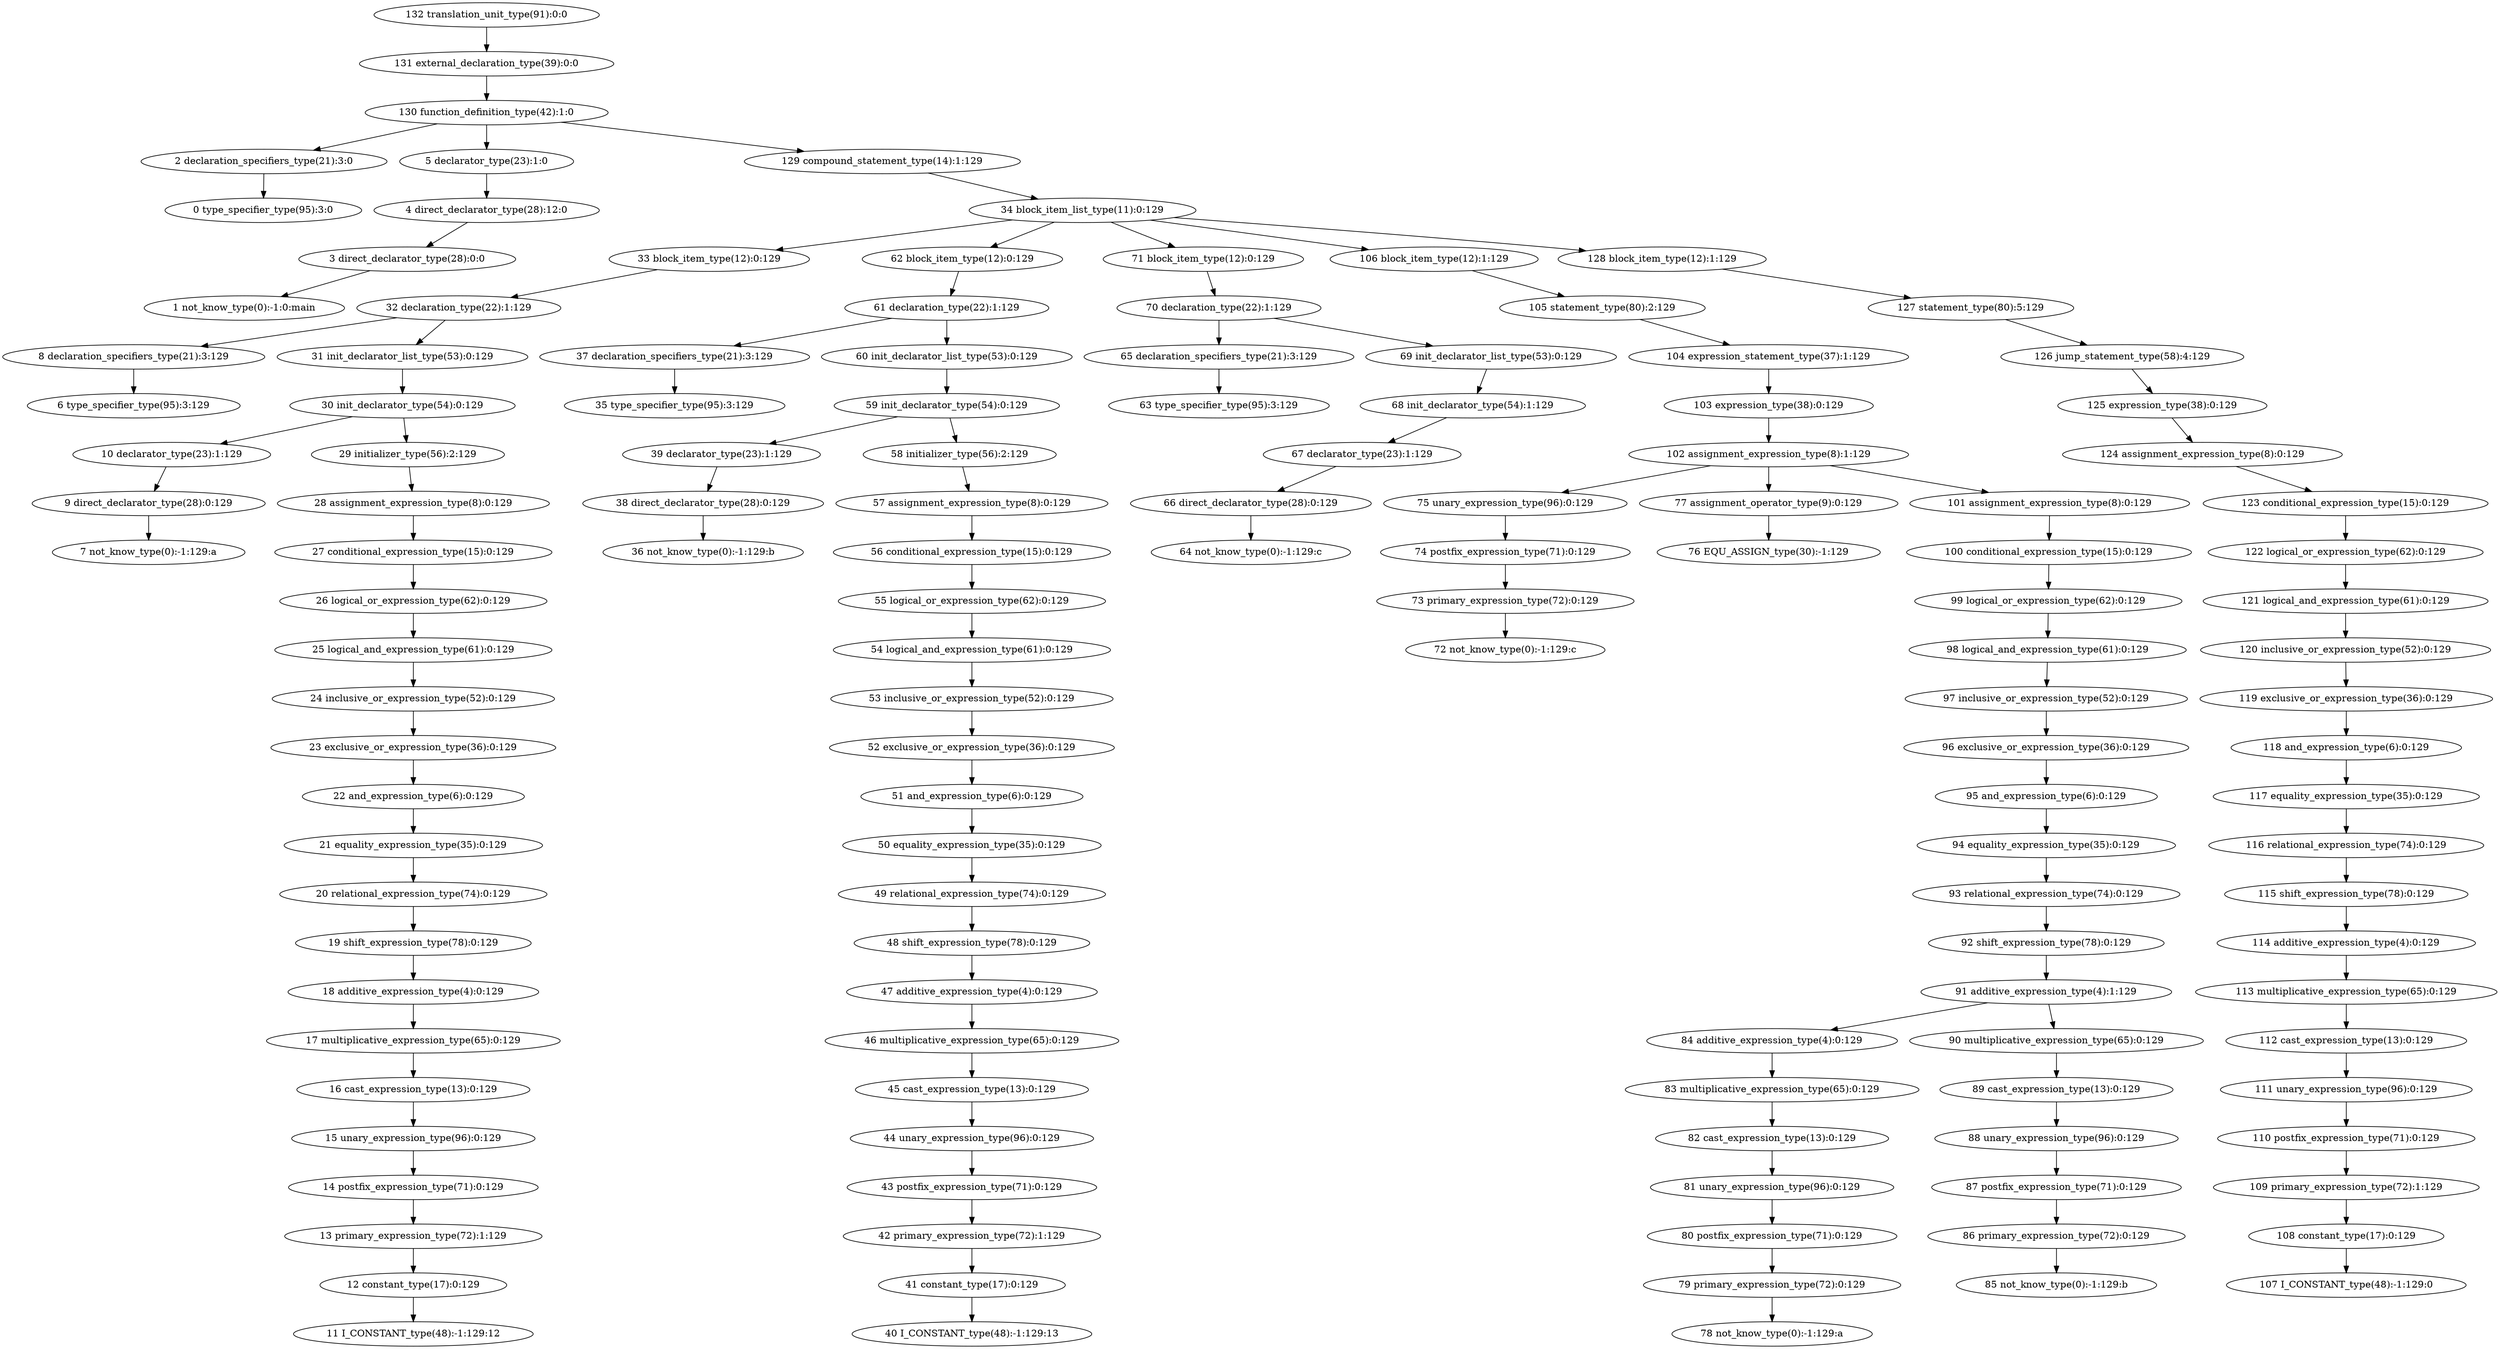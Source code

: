 digraph G{
132[label="132 translation_unit_type(91):0:0"];
131[label="131 external_declaration_type(39):0:0"];
132->131;
131[label="131 external_declaration_type(39):0:0"];
130[label="130 function_definition_type(42):1:0"];
131->130;
130[label="130 function_definition_type(42):1:0"];
2[label="2 declaration_specifiers_type(21):3:0"];
130->2;
2[label="2 declaration_specifiers_type(21):3:0"];
0[label="0 type_specifier_type(95):3:0"];
2->0;
0[label="0 type_specifier_type(95):3:0"];
5[label="5 declarator_type(23):1:0"];
130->5;
5[label="5 declarator_type(23):1:0"];
4[label="4 direct_declarator_type(28):12:0"];
5->4;
4[label="4 direct_declarator_type(28):12:0"];
3[label="3 direct_declarator_type(28):0:0"];
4->3;
3[label="3 direct_declarator_type(28):0:0"];
1[label="1 not_know_type(0):-1:0:main"];
3->1;
1[label="1 not_know_type(0):-1:0:main"];
129[label="129 compound_statement_type(14):1:129"];
130->129;
129[label="129 compound_statement_type(14):1:129"];
34[label="34 block_item_list_type(11):0:129"];
129->34;
34[label="34 block_item_list_type(11):0:129"];
33[label="33 block_item_type(12):0:129"];
34->33;
33[label="33 block_item_type(12):0:129"];
32[label="32 declaration_type(22):1:129"];
33->32;
32[label="32 declaration_type(22):1:129"];
8[label="8 declaration_specifiers_type(21):3:129"];
32->8;
8[label="8 declaration_specifiers_type(21):3:129"];
6[label="6 type_specifier_type(95):3:129"];
8->6;
6[label="6 type_specifier_type(95):3:129"];
31[label="31 init_declarator_list_type(53):0:129"];
32->31;
31[label="31 init_declarator_list_type(53):0:129"];
30[label="30 init_declarator_type(54):0:129"];
31->30;
30[label="30 init_declarator_type(54):0:129"];
10[label="10 declarator_type(23):1:129"];
30->10;
10[label="10 declarator_type(23):1:129"];
9[label="9 direct_declarator_type(28):0:129"];
10->9;
9[label="9 direct_declarator_type(28):0:129"];
7[label="7 not_know_type(0):-1:129:a"];
9->7;
7[label="7 not_know_type(0):-1:129:a"];
29[label="29 initializer_type(56):2:129"];
30->29;
29[label="29 initializer_type(56):2:129"];
28[label="28 assignment_expression_type(8):0:129"];
29->28;
28[label="28 assignment_expression_type(8):0:129"];
27[label="27 conditional_expression_type(15):0:129"];
28->27;
27[label="27 conditional_expression_type(15):0:129"];
26[label="26 logical_or_expression_type(62):0:129"];
27->26;
26[label="26 logical_or_expression_type(62):0:129"];
25[label="25 logical_and_expression_type(61):0:129"];
26->25;
25[label="25 logical_and_expression_type(61):0:129"];
24[label="24 inclusive_or_expression_type(52):0:129"];
25->24;
24[label="24 inclusive_or_expression_type(52):0:129"];
23[label="23 exclusive_or_expression_type(36):0:129"];
24->23;
23[label="23 exclusive_or_expression_type(36):0:129"];
22[label="22 and_expression_type(6):0:129"];
23->22;
22[label="22 and_expression_type(6):0:129"];
21[label="21 equality_expression_type(35):0:129"];
22->21;
21[label="21 equality_expression_type(35):0:129"];
20[label="20 relational_expression_type(74):0:129"];
21->20;
20[label="20 relational_expression_type(74):0:129"];
19[label="19 shift_expression_type(78):0:129"];
20->19;
19[label="19 shift_expression_type(78):0:129"];
18[label="18 additive_expression_type(4):0:129"];
19->18;
18[label="18 additive_expression_type(4):0:129"];
17[label="17 multiplicative_expression_type(65):0:129"];
18->17;
17[label="17 multiplicative_expression_type(65):0:129"];
16[label="16 cast_expression_type(13):0:129"];
17->16;
16[label="16 cast_expression_type(13):0:129"];
15[label="15 unary_expression_type(96):0:129"];
16->15;
15[label="15 unary_expression_type(96):0:129"];
14[label="14 postfix_expression_type(71):0:129"];
15->14;
14[label="14 postfix_expression_type(71):0:129"];
13[label="13 primary_expression_type(72):1:129"];
14->13;
13[label="13 primary_expression_type(72):1:129"];
12[label="12 constant_type(17):0:129"];
13->12;
12[label="12 constant_type(17):0:129"];
11[label="11 I_CONSTANT_type(48):-1:129:12"];
12->11;
11[label="11 I_CONSTANT_type(48):-1:129:12"];
62[label="62 block_item_type(12):0:129"];
34->62;
62[label="62 block_item_type(12):0:129"];
61[label="61 declaration_type(22):1:129"];
62->61;
61[label="61 declaration_type(22):1:129"];
37[label="37 declaration_specifiers_type(21):3:129"];
61->37;
37[label="37 declaration_specifiers_type(21):3:129"];
35[label="35 type_specifier_type(95):3:129"];
37->35;
35[label="35 type_specifier_type(95):3:129"];
60[label="60 init_declarator_list_type(53):0:129"];
61->60;
60[label="60 init_declarator_list_type(53):0:129"];
59[label="59 init_declarator_type(54):0:129"];
60->59;
59[label="59 init_declarator_type(54):0:129"];
39[label="39 declarator_type(23):1:129"];
59->39;
39[label="39 declarator_type(23):1:129"];
38[label="38 direct_declarator_type(28):0:129"];
39->38;
38[label="38 direct_declarator_type(28):0:129"];
36[label="36 not_know_type(0):-1:129:b"];
38->36;
36[label="36 not_know_type(0):-1:129:b"];
58[label="58 initializer_type(56):2:129"];
59->58;
58[label="58 initializer_type(56):2:129"];
57[label="57 assignment_expression_type(8):0:129"];
58->57;
57[label="57 assignment_expression_type(8):0:129"];
56[label="56 conditional_expression_type(15):0:129"];
57->56;
56[label="56 conditional_expression_type(15):0:129"];
55[label="55 logical_or_expression_type(62):0:129"];
56->55;
55[label="55 logical_or_expression_type(62):0:129"];
54[label="54 logical_and_expression_type(61):0:129"];
55->54;
54[label="54 logical_and_expression_type(61):0:129"];
53[label="53 inclusive_or_expression_type(52):0:129"];
54->53;
53[label="53 inclusive_or_expression_type(52):0:129"];
52[label="52 exclusive_or_expression_type(36):0:129"];
53->52;
52[label="52 exclusive_or_expression_type(36):0:129"];
51[label="51 and_expression_type(6):0:129"];
52->51;
51[label="51 and_expression_type(6):0:129"];
50[label="50 equality_expression_type(35):0:129"];
51->50;
50[label="50 equality_expression_type(35):0:129"];
49[label="49 relational_expression_type(74):0:129"];
50->49;
49[label="49 relational_expression_type(74):0:129"];
48[label="48 shift_expression_type(78):0:129"];
49->48;
48[label="48 shift_expression_type(78):0:129"];
47[label="47 additive_expression_type(4):0:129"];
48->47;
47[label="47 additive_expression_type(4):0:129"];
46[label="46 multiplicative_expression_type(65):0:129"];
47->46;
46[label="46 multiplicative_expression_type(65):0:129"];
45[label="45 cast_expression_type(13):0:129"];
46->45;
45[label="45 cast_expression_type(13):0:129"];
44[label="44 unary_expression_type(96):0:129"];
45->44;
44[label="44 unary_expression_type(96):0:129"];
43[label="43 postfix_expression_type(71):0:129"];
44->43;
43[label="43 postfix_expression_type(71):0:129"];
42[label="42 primary_expression_type(72):1:129"];
43->42;
42[label="42 primary_expression_type(72):1:129"];
41[label="41 constant_type(17):0:129"];
42->41;
41[label="41 constant_type(17):0:129"];
40[label="40 I_CONSTANT_type(48):-1:129:13"];
41->40;
40[label="40 I_CONSTANT_type(48):-1:129:13"];
71[label="71 block_item_type(12):0:129"];
34->71;
71[label="71 block_item_type(12):0:129"];
70[label="70 declaration_type(22):1:129"];
71->70;
70[label="70 declaration_type(22):1:129"];
65[label="65 declaration_specifiers_type(21):3:129"];
70->65;
65[label="65 declaration_specifiers_type(21):3:129"];
63[label="63 type_specifier_type(95):3:129"];
65->63;
63[label="63 type_specifier_type(95):3:129"];
69[label="69 init_declarator_list_type(53):0:129"];
70->69;
69[label="69 init_declarator_list_type(53):0:129"];
68[label="68 init_declarator_type(54):1:129"];
69->68;
68[label="68 init_declarator_type(54):1:129"];
67[label="67 declarator_type(23):1:129"];
68->67;
67[label="67 declarator_type(23):1:129"];
66[label="66 direct_declarator_type(28):0:129"];
67->66;
66[label="66 direct_declarator_type(28):0:129"];
64[label="64 not_know_type(0):-1:129:c"];
66->64;
64[label="64 not_know_type(0):-1:129:c"];
106[label="106 block_item_type(12):1:129"];
34->106;
106[label="106 block_item_type(12):1:129"];
105[label="105 statement_type(80):2:129"];
106->105;
105[label="105 statement_type(80):2:129"];
104[label="104 expression_statement_type(37):1:129"];
105->104;
104[label="104 expression_statement_type(37):1:129"];
103[label="103 expression_type(38):0:129"];
104->103;
103[label="103 expression_type(38):0:129"];
102[label="102 assignment_expression_type(8):1:129"];
103->102;
102[label="102 assignment_expression_type(8):1:129"];
75[label="75 unary_expression_type(96):0:129"];
102->75;
75[label="75 unary_expression_type(96):0:129"];
74[label="74 postfix_expression_type(71):0:129"];
75->74;
74[label="74 postfix_expression_type(71):0:129"];
73[label="73 primary_expression_type(72):0:129"];
74->73;
73[label="73 primary_expression_type(72):0:129"];
72[label="72 not_know_type(0):-1:129:c"];
73->72;
72[label="72 not_know_type(0):-1:129:c"];
77[label="77 assignment_operator_type(9):0:129"];
102->77;
77[label="77 assignment_operator_type(9):0:129"];
76[label="76 EQU_ASSIGN_type(30):-1:129"];
77->76;
76[label="76 EQU_ASSIGN_type(30):-1:129"];
101[label="101 assignment_expression_type(8):0:129"];
102->101;
101[label="101 assignment_expression_type(8):0:129"];
100[label="100 conditional_expression_type(15):0:129"];
101->100;
100[label="100 conditional_expression_type(15):0:129"];
99[label="99 logical_or_expression_type(62):0:129"];
100->99;
99[label="99 logical_or_expression_type(62):0:129"];
98[label="98 logical_and_expression_type(61):0:129"];
99->98;
98[label="98 logical_and_expression_type(61):0:129"];
97[label="97 inclusive_or_expression_type(52):0:129"];
98->97;
97[label="97 inclusive_or_expression_type(52):0:129"];
96[label="96 exclusive_or_expression_type(36):0:129"];
97->96;
96[label="96 exclusive_or_expression_type(36):0:129"];
95[label="95 and_expression_type(6):0:129"];
96->95;
95[label="95 and_expression_type(6):0:129"];
94[label="94 equality_expression_type(35):0:129"];
95->94;
94[label="94 equality_expression_type(35):0:129"];
93[label="93 relational_expression_type(74):0:129"];
94->93;
93[label="93 relational_expression_type(74):0:129"];
92[label="92 shift_expression_type(78):0:129"];
93->92;
92[label="92 shift_expression_type(78):0:129"];
91[label="91 additive_expression_type(4):1:129"];
92->91;
91[label="91 additive_expression_type(4):1:129"];
84[label="84 additive_expression_type(4):0:129"];
91->84;
84[label="84 additive_expression_type(4):0:129"];
83[label="83 multiplicative_expression_type(65):0:129"];
84->83;
83[label="83 multiplicative_expression_type(65):0:129"];
82[label="82 cast_expression_type(13):0:129"];
83->82;
82[label="82 cast_expression_type(13):0:129"];
81[label="81 unary_expression_type(96):0:129"];
82->81;
81[label="81 unary_expression_type(96):0:129"];
80[label="80 postfix_expression_type(71):0:129"];
81->80;
80[label="80 postfix_expression_type(71):0:129"];
79[label="79 primary_expression_type(72):0:129"];
80->79;
79[label="79 primary_expression_type(72):0:129"];
78[label="78 not_know_type(0):-1:129:a"];
79->78;
78[label="78 not_know_type(0):-1:129:a"];
90[label="90 multiplicative_expression_type(65):0:129"];
91->90;
90[label="90 multiplicative_expression_type(65):0:129"];
89[label="89 cast_expression_type(13):0:129"];
90->89;
89[label="89 cast_expression_type(13):0:129"];
88[label="88 unary_expression_type(96):0:129"];
89->88;
88[label="88 unary_expression_type(96):0:129"];
87[label="87 postfix_expression_type(71):0:129"];
88->87;
87[label="87 postfix_expression_type(71):0:129"];
86[label="86 primary_expression_type(72):0:129"];
87->86;
86[label="86 primary_expression_type(72):0:129"];
85[label="85 not_know_type(0):-1:129:b"];
86->85;
85[label="85 not_know_type(0):-1:129:b"];
128[label="128 block_item_type(12):1:129"];
34->128;
128[label="128 block_item_type(12):1:129"];
127[label="127 statement_type(80):5:129"];
128->127;
127[label="127 statement_type(80):5:129"];
126[label="126 jump_statement_type(58):4:129"];
127->126;
126[label="126 jump_statement_type(58):4:129"];
125[label="125 expression_type(38):0:129"];
126->125;
125[label="125 expression_type(38):0:129"];
124[label="124 assignment_expression_type(8):0:129"];
125->124;
124[label="124 assignment_expression_type(8):0:129"];
123[label="123 conditional_expression_type(15):0:129"];
124->123;
123[label="123 conditional_expression_type(15):0:129"];
122[label="122 logical_or_expression_type(62):0:129"];
123->122;
122[label="122 logical_or_expression_type(62):0:129"];
121[label="121 logical_and_expression_type(61):0:129"];
122->121;
121[label="121 logical_and_expression_type(61):0:129"];
120[label="120 inclusive_or_expression_type(52):0:129"];
121->120;
120[label="120 inclusive_or_expression_type(52):0:129"];
119[label="119 exclusive_or_expression_type(36):0:129"];
120->119;
119[label="119 exclusive_or_expression_type(36):0:129"];
118[label="118 and_expression_type(6):0:129"];
119->118;
118[label="118 and_expression_type(6):0:129"];
117[label="117 equality_expression_type(35):0:129"];
118->117;
117[label="117 equality_expression_type(35):0:129"];
116[label="116 relational_expression_type(74):0:129"];
117->116;
116[label="116 relational_expression_type(74):0:129"];
115[label="115 shift_expression_type(78):0:129"];
116->115;
115[label="115 shift_expression_type(78):0:129"];
114[label="114 additive_expression_type(4):0:129"];
115->114;
114[label="114 additive_expression_type(4):0:129"];
113[label="113 multiplicative_expression_type(65):0:129"];
114->113;
113[label="113 multiplicative_expression_type(65):0:129"];
112[label="112 cast_expression_type(13):0:129"];
113->112;
112[label="112 cast_expression_type(13):0:129"];
111[label="111 unary_expression_type(96):0:129"];
112->111;
111[label="111 unary_expression_type(96):0:129"];
110[label="110 postfix_expression_type(71):0:129"];
111->110;
110[label="110 postfix_expression_type(71):0:129"];
109[label="109 primary_expression_type(72):1:129"];
110->109;
109[label="109 primary_expression_type(72):1:129"];
108[label="108 constant_type(17):0:129"];
109->108;
108[label="108 constant_type(17):0:129"];
107[label="107 I_CONSTANT_type(48):-1:129:0"];
108->107;
107[label="107 I_CONSTANT_type(48):-1:129:0"];
}
